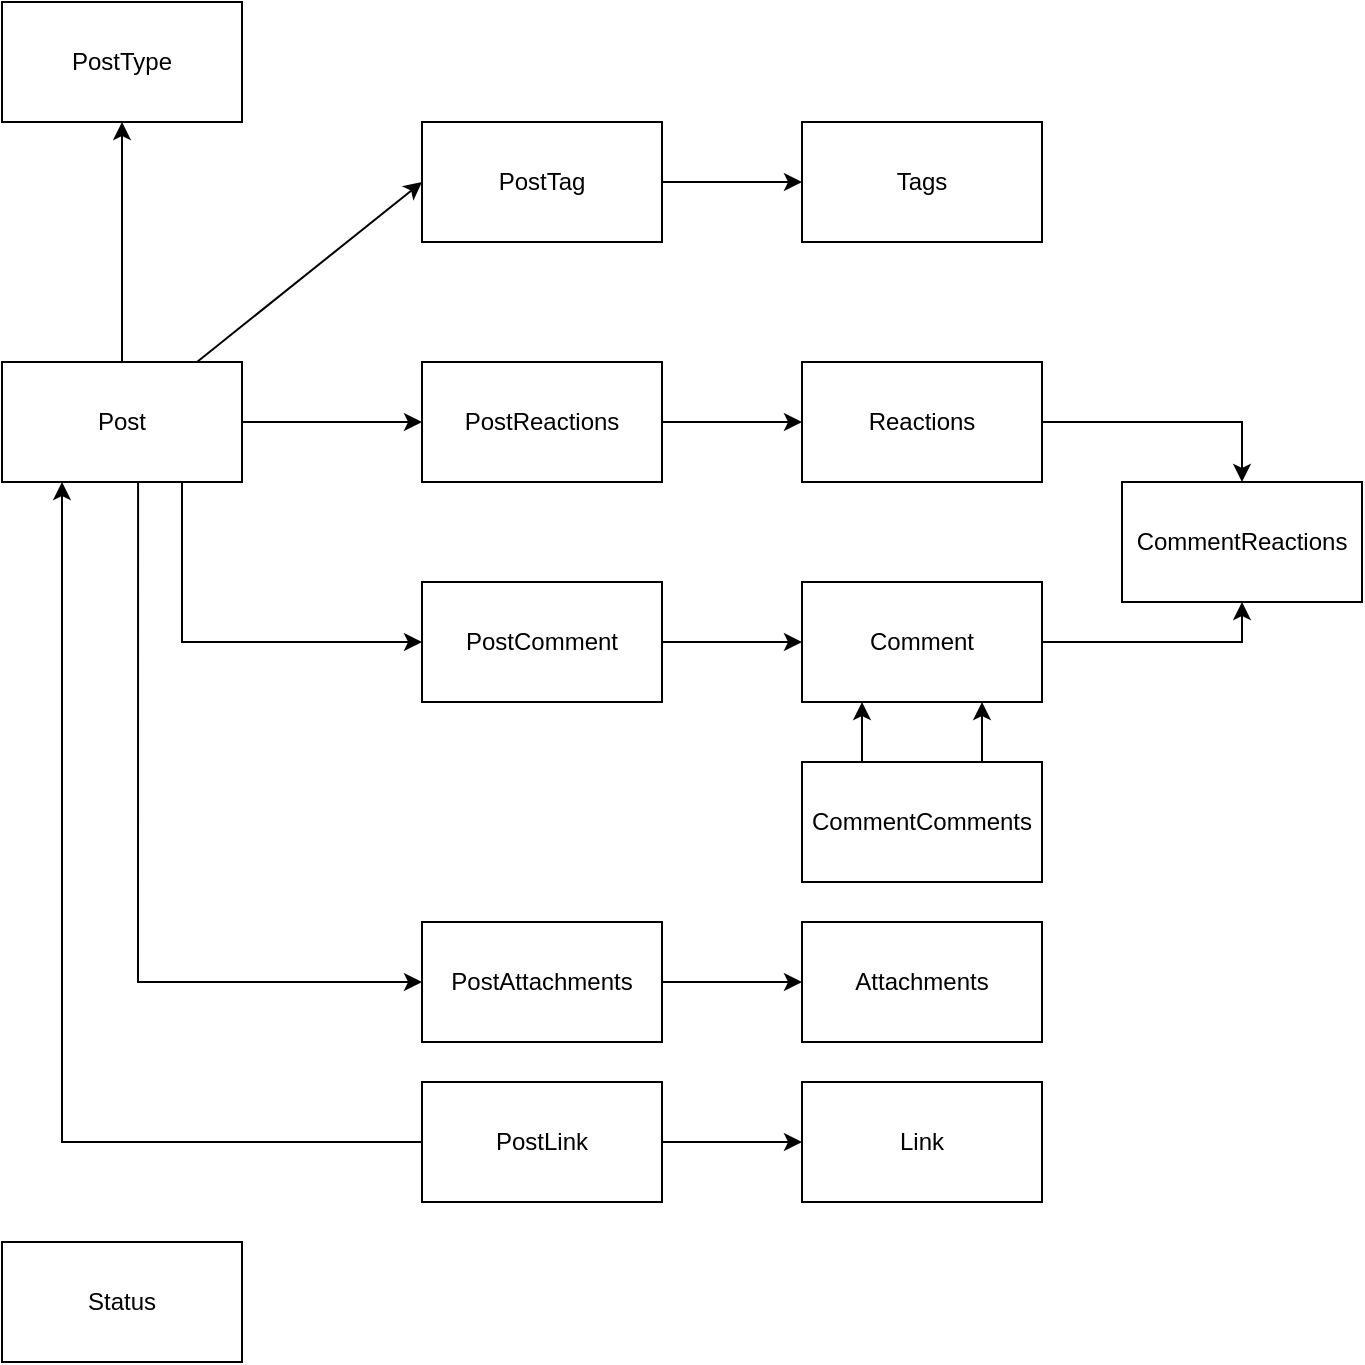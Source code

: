 <mxfile version="15.9.1" type="device"><diagram id="ffP2p2-w6QPsc_84JCvH" name="Page-1"><mxGraphModel dx="1422" dy="762" grid="1" gridSize="10" guides="1" tooltips="1" connect="1" arrows="1" fold="1" page="1" pageScale="1" pageWidth="850" pageHeight="1100" math="0" shadow="0"><root><mxCell id="0"/><mxCell id="1" parent="0"/><mxCell id="9qB1SHmX1gI7oaqMii85-8" style="rounded=0;orthogonalLoop=1;jettySize=auto;html=1;exitX=1;exitY=0.5;exitDx=0;exitDy=0;entryX=0;entryY=0.5;entryDx=0;entryDy=0;" parent="1" source="9qB1SHmX1gI7oaqMii85-1" target="9qB1SHmX1gI7oaqMii85-2" edge="1"><mxGeometry relative="1" as="geometry"/></mxCell><mxCell id="9qB1SHmX1gI7oaqMii85-14" style="edgeStyle=none;rounded=0;orthogonalLoop=1;jettySize=auto;html=1;entryX=0.5;entryY=1;entryDx=0;entryDy=0;" parent="1" source="9qB1SHmX1gI7oaqMii85-1" target="9qB1SHmX1gI7oaqMii85-11" edge="1"><mxGeometry relative="1" as="geometry"/></mxCell><mxCell id="9qB1SHmX1gI7oaqMii85-18" style="edgeStyle=none;rounded=0;orthogonalLoop=1;jettySize=auto;html=1;entryX=0;entryY=0.5;entryDx=0;entryDy=0;" parent="1" source="9qB1SHmX1gI7oaqMii85-1" target="9qB1SHmX1gI7oaqMii85-10" edge="1"><mxGeometry relative="1" as="geometry"/></mxCell><mxCell id="vmtA6H8wXNVj7bkP9H74-7" style="edgeStyle=orthogonalEdgeStyle;rounded=0;orthogonalLoop=1;jettySize=auto;html=1;exitX=0.75;exitY=1;exitDx=0;exitDy=0;entryX=0;entryY=0.5;entryDx=0;entryDy=0;" parent="1" source="9qB1SHmX1gI7oaqMii85-1" target="vmtA6H8wXNVj7bkP9H74-2" edge="1"><mxGeometry relative="1" as="geometry"/></mxCell><mxCell id="vmtA6H8wXNVj7bkP9H74-18" style="edgeStyle=orthogonalEdgeStyle;rounded=0;orthogonalLoop=1;jettySize=auto;html=1;exitX=0.567;exitY=0.983;exitDx=0;exitDy=0;entryX=0;entryY=0.5;entryDx=0;entryDy=0;exitPerimeter=0;" parent="1" source="9qB1SHmX1gI7oaqMii85-1" target="vmtA6H8wXNVj7bkP9H74-15" edge="1"><mxGeometry relative="1" as="geometry"/></mxCell><mxCell id="9qB1SHmX1gI7oaqMii85-1" value="Post" style="rounded=0;whiteSpace=wrap;html=1;" parent="1" vertex="1"><mxGeometry x="40" y="200" width="120" height="60" as="geometry"/></mxCell><mxCell id="9qB1SHmX1gI7oaqMii85-9" style="edgeStyle=none;rounded=0;orthogonalLoop=1;jettySize=auto;html=1;exitX=1;exitY=0.5;exitDx=0;exitDy=0;entryX=0;entryY=0.5;entryDx=0;entryDy=0;" parent="1" source="9qB1SHmX1gI7oaqMii85-2" target="9qB1SHmX1gI7oaqMii85-3" edge="1"><mxGeometry relative="1" as="geometry"/></mxCell><mxCell id="9qB1SHmX1gI7oaqMii85-2" value="PostReactions" style="rounded=0;whiteSpace=wrap;html=1;" parent="1" vertex="1"><mxGeometry x="250" y="200" width="120" height="60" as="geometry"/></mxCell><mxCell id="9qB1SHmX1gI7oaqMii85-21" style="edgeStyle=none;rounded=0;orthogonalLoop=1;jettySize=auto;html=1;entryX=0;entryY=0.5;entryDx=0;entryDy=0;" parent="1" source="9qB1SHmX1gI7oaqMii85-10" target="9qB1SHmX1gI7oaqMii85-19" edge="1"><mxGeometry relative="1" as="geometry"/></mxCell><mxCell id="9qB1SHmX1gI7oaqMii85-10" value="PostTag" style="rounded=0;whiteSpace=wrap;html=1;" parent="1" vertex="1"><mxGeometry x="250" y="80" width="120" height="60" as="geometry"/></mxCell><mxCell id="9qB1SHmX1gI7oaqMii85-11" value="PostType" style="rounded=0;whiteSpace=wrap;html=1;" parent="1" vertex="1"><mxGeometry x="40" y="20" width="120" height="60" as="geometry"/></mxCell><mxCell id="9qB1SHmX1gI7oaqMii85-12" style="shape=link;rounded=0;orthogonalLoop=1;jettySize=auto;html=1;entryX=0.5;entryY=0;entryDx=0;entryDy=0;" parent="1" source="9qB1SHmX1gI7oaqMii85-1" target="9qB1SHmX1gI7oaqMii85-1" edge="1"><mxGeometry relative="1" as="geometry"/></mxCell><mxCell id="9qB1SHmX1gI7oaqMii85-15" value="Status" style="rounded=0;whiteSpace=wrap;html=1;" parent="1" vertex="1"><mxGeometry x="40" y="640" width="120" height="60" as="geometry"/></mxCell><mxCell id="9qB1SHmX1gI7oaqMii85-19" value="Tags" style="rounded=0;whiteSpace=wrap;html=1;" parent="1" vertex="1"><mxGeometry x="440" y="80" width="120" height="60" as="geometry"/></mxCell><mxCell id="vmtA6H8wXNVj7bkP9H74-6" style="edgeStyle=orthogonalEdgeStyle;rounded=0;orthogonalLoop=1;jettySize=auto;html=1;exitX=1;exitY=0.5;exitDx=0;exitDy=0;entryX=0;entryY=0.5;entryDx=0;entryDy=0;" parent="1" source="9qB1SHmX1gI7oaqMii85-22" target="vmtA6H8wXNVj7bkP9H74-4" edge="1"><mxGeometry relative="1" as="geometry"/></mxCell><mxCell id="vmtA6H8wXNVj7bkP9H74-19" style="edgeStyle=orthogonalEdgeStyle;rounded=0;orthogonalLoop=1;jettySize=auto;html=1;exitX=0;exitY=0.5;exitDx=0;exitDy=0;entryX=0.25;entryY=1;entryDx=0;entryDy=0;" parent="1" source="9qB1SHmX1gI7oaqMii85-22" target="9qB1SHmX1gI7oaqMii85-1" edge="1"><mxGeometry relative="1" as="geometry"/></mxCell><mxCell id="9qB1SHmX1gI7oaqMii85-22" value="PostLink" style="rounded=0;whiteSpace=wrap;html=1;" parent="1" vertex="1"><mxGeometry x="250" y="560" width="120" height="60" as="geometry"/></mxCell><mxCell id="vmtA6H8wXNVj7bkP9H74-11" style="edgeStyle=orthogonalEdgeStyle;rounded=0;orthogonalLoop=1;jettySize=auto;html=1;exitX=1;exitY=0.5;exitDx=0;exitDy=0;entryX=0.5;entryY=0;entryDx=0;entryDy=0;" parent="1" source="9qB1SHmX1gI7oaqMii85-3" target="vmtA6H8wXNVj7bkP9H74-9" edge="1"><mxGeometry relative="1" as="geometry"/></mxCell><mxCell id="9qB1SHmX1gI7oaqMii85-3" value="Reactions" style="rounded=0;whiteSpace=wrap;html=1;" parent="1" vertex="1"><mxGeometry x="440" y="200" width="120" height="60" as="geometry"/></mxCell><mxCell id="vmtA6H8wXNVj7bkP9H74-5" style="edgeStyle=orthogonalEdgeStyle;rounded=0;orthogonalLoop=1;jettySize=auto;html=1;exitX=1;exitY=0.5;exitDx=0;exitDy=0;entryX=0;entryY=0.5;entryDx=0;entryDy=0;" parent="1" source="vmtA6H8wXNVj7bkP9H74-2" target="vmtA6H8wXNVj7bkP9H74-3" edge="1"><mxGeometry relative="1" as="geometry"/></mxCell><mxCell id="vmtA6H8wXNVj7bkP9H74-2" value="PostComment" style="rounded=0;whiteSpace=wrap;html=1;" parent="1" vertex="1"><mxGeometry x="250" y="310" width="120" height="60" as="geometry"/></mxCell><mxCell id="vmtA6H8wXNVj7bkP9H74-10" style="edgeStyle=orthogonalEdgeStyle;rounded=0;orthogonalLoop=1;jettySize=auto;html=1;exitX=1;exitY=0.5;exitDx=0;exitDy=0;entryX=0.5;entryY=1;entryDx=0;entryDy=0;" parent="1" source="vmtA6H8wXNVj7bkP9H74-3" target="vmtA6H8wXNVj7bkP9H74-9" edge="1"><mxGeometry relative="1" as="geometry"/></mxCell><mxCell id="vmtA6H8wXNVj7bkP9H74-3" value="Comment" style="rounded=0;whiteSpace=wrap;html=1;" parent="1" vertex="1"><mxGeometry x="440" y="310" width="120" height="60" as="geometry"/></mxCell><mxCell id="vmtA6H8wXNVj7bkP9H74-4" value="Link" style="rounded=0;whiteSpace=wrap;html=1;" parent="1" vertex="1"><mxGeometry x="440" y="560" width="120" height="60" as="geometry"/></mxCell><mxCell id="vmtA6H8wXNVj7bkP9H74-9" value="CommentReactions" style="rounded=0;whiteSpace=wrap;html=1;" parent="1" vertex="1"><mxGeometry x="600" y="260" width="120" height="60" as="geometry"/></mxCell><mxCell id="vmtA6H8wXNVj7bkP9H74-13" style="edgeStyle=orthogonalEdgeStyle;rounded=0;orthogonalLoop=1;jettySize=auto;html=1;exitX=0.25;exitY=0;exitDx=0;exitDy=0;entryX=0.25;entryY=1;entryDx=0;entryDy=0;" parent="1" source="vmtA6H8wXNVj7bkP9H74-12" target="vmtA6H8wXNVj7bkP9H74-3" edge="1"><mxGeometry relative="1" as="geometry"/></mxCell><mxCell id="vmtA6H8wXNVj7bkP9H74-14" style="edgeStyle=orthogonalEdgeStyle;rounded=0;orthogonalLoop=1;jettySize=auto;html=1;exitX=0.75;exitY=0;exitDx=0;exitDy=0;entryX=0.75;entryY=1;entryDx=0;entryDy=0;" parent="1" source="vmtA6H8wXNVj7bkP9H74-12" target="vmtA6H8wXNVj7bkP9H74-3" edge="1"><mxGeometry relative="1" as="geometry"/></mxCell><mxCell id="vmtA6H8wXNVj7bkP9H74-12" value="CommentComments" style="rounded=0;whiteSpace=wrap;html=1;" parent="1" vertex="1"><mxGeometry x="440" y="400" width="120" height="60" as="geometry"/></mxCell><mxCell id="vmtA6H8wXNVj7bkP9H74-17" style="edgeStyle=orthogonalEdgeStyle;rounded=0;orthogonalLoop=1;jettySize=auto;html=1;exitX=1;exitY=0.5;exitDx=0;exitDy=0;entryX=0;entryY=0.5;entryDx=0;entryDy=0;" parent="1" source="vmtA6H8wXNVj7bkP9H74-15" target="vmtA6H8wXNVj7bkP9H74-16" edge="1"><mxGeometry relative="1" as="geometry"/></mxCell><mxCell id="vmtA6H8wXNVj7bkP9H74-15" value="PostAttachments" style="rounded=0;whiteSpace=wrap;html=1;" parent="1" vertex="1"><mxGeometry x="250" y="480" width="120" height="60" as="geometry"/></mxCell><mxCell id="vmtA6H8wXNVj7bkP9H74-16" value="Attachments" style="rounded=0;whiteSpace=wrap;html=1;" parent="1" vertex="1"><mxGeometry x="440" y="480" width="120" height="60" as="geometry"/></mxCell></root></mxGraphModel></diagram></mxfile>